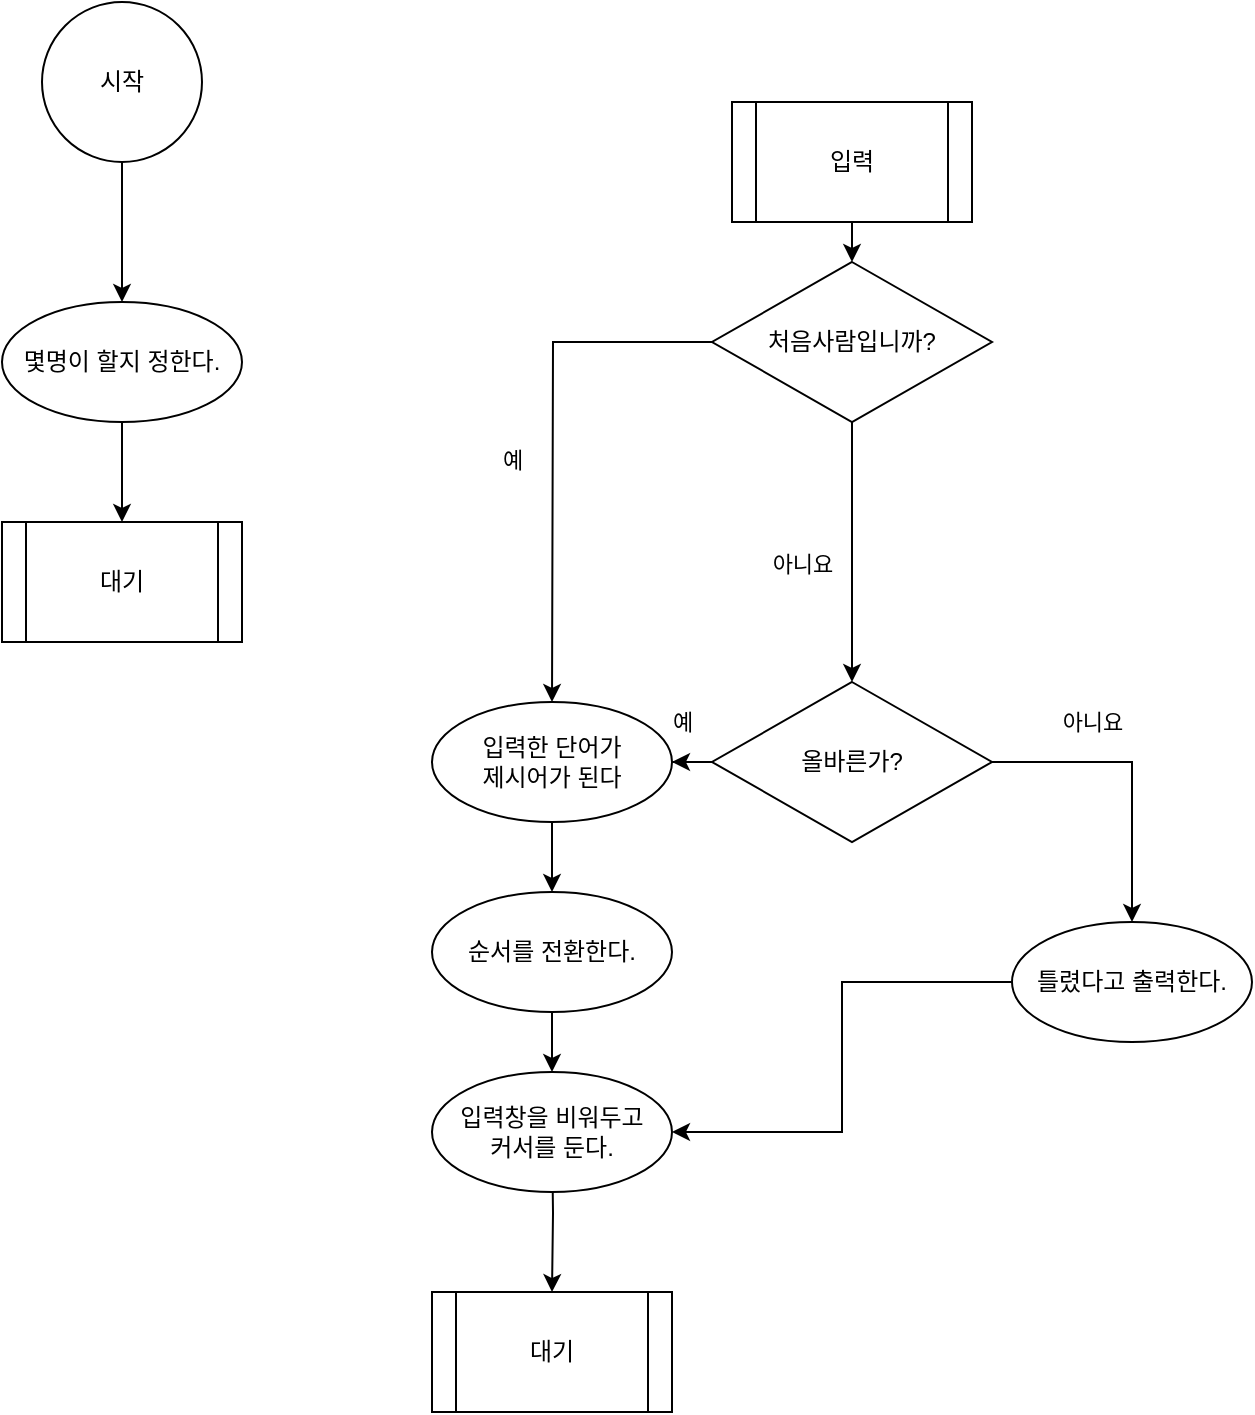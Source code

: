 <mxfile version="16.6.2" type="device"><diagram id="C5RBs43oDa-KdzZeNtuy" name="Page-1"><mxGraphModel dx="731" dy="402" grid="1" gridSize="10" guides="1" tooltips="1" connect="1" arrows="1" fold="1" page="1" pageScale="1" pageWidth="827" pageHeight="1169" math="0" shadow="0"><root><mxCell id="WIyWlLk6GJQsqaUBKTNV-0"/><mxCell id="WIyWlLk6GJQsqaUBKTNV-1" parent="WIyWlLk6GJQsqaUBKTNV-0"/><mxCell id="P0J_GBLVgpAyN3W2f5sG-2" value="" style="edgeStyle=orthogonalEdgeStyle;rounded=0;orthogonalLoop=1;jettySize=auto;html=1;" parent="WIyWlLk6GJQsqaUBKTNV-1" source="P0J_GBLVgpAyN3W2f5sG-0" target="P0J_GBLVgpAyN3W2f5sG-1" edge="1"><mxGeometry relative="1" as="geometry"/></mxCell><mxCell id="P0J_GBLVgpAyN3W2f5sG-0" value="시작" style="ellipse;whiteSpace=wrap;html=1;aspect=fixed;" parent="WIyWlLk6GJQsqaUBKTNV-1" vertex="1"><mxGeometry x="50" y="30" width="80" height="80" as="geometry"/></mxCell><mxCell id="P0J_GBLVgpAyN3W2f5sG-24" value="" style="edgeStyle=orthogonalEdgeStyle;rounded=0;orthogonalLoop=1;jettySize=auto;html=1;" parent="WIyWlLk6GJQsqaUBKTNV-1" source="P0J_GBLVgpAyN3W2f5sG-1" target="P0J_GBLVgpAyN3W2f5sG-23" edge="1"><mxGeometry relative="1" as="geometry"/></mxCell><mxCell id="P0J_GBLVgpAyN3W2f5sG-1" value="몇명이 할지 정한다." style="ellipse;whiteSpace=wrap;html=1;" parent="WIyWlLk6GJQsqaUBKTNV-1" vertex="1"><mxGeometry x="30" y="180" width="120" height="60" as="geometry"/></mxCell><mxCell id="P0J_GBLVgpAyN3W2f5sG-18" value="아니요" style="edgeStyle=orthogonalEdgeStyle;rounded=0;orthogonalLoop=1;jettySize=auto;html=1;" parent="WIyWlLk6GJQsqaUBKTNV-1" source="P0J_GBLVgpAyN3W2f5sG-20" target="P0J_GBLVgpAyN3W2f5sG-21" edge="1"><mxGeometry x="-0.333" y="20" relative="1" as="geometry"><mxPoint as="offset"/></mxGeometry></mxCell><mxCell id="elRYybw2YNi2EN1Oy5VT-3" value="예" style="edgeStyle=orthogonalEdgeStyle;rounded=0;orthogonalLoop=1;jettySize=auto;html=1;" edge="1" parent="WIyWlLk6GJQsqaUBKTNV-1" source="P0J_GBLVgpAyN3W2f5sG-20" target="P0J_GBLVgpAyN3W2f5sG-22"><mxGeometry x="0.833" y="-20" relative="1" as="geometry"><mxPoint as="offset"/></mxGeometry></mxCell><mxCell id="P0J_GBLVgpAyN3W2f5sG-20" value="올바른가?" style="rhombus;whiteSpace=wrap;html=1;" parent="WIyWlLk6GJQsqaUBKTNV-1" vertex="1"><mxGeometry x="385" y="370" width="140" height="80" as="geometry"/></mxCell><mxCell id="-H-6bAZSsG8VZ_h3vb0D-5" value="" style="edgeStyle=orthogonalEdgeStyle;rounded=0;orthogonalLoop=1;jettySize=auto;html=1;entryX=1;entryY=0.5;entryDx=0;entryDy=0;" parent="WIyWlLk6GJQsqaUBKTNV-1" source="P0J_GBLVgpAyN3W2f5sG-21" target="elRYybw2YNi2EN1Oy5VT-1" edge="1"><mxGeometry relative="1" as="geometry"><mxPoint x="595" y="610" as="targetPoint"/></mxGeometry></mxCell><mxCell id="P0J_GBLVgpAyN3W2f5sG-21" value="틀렸다고 출력한다." style="ellipse;whiteSpace=wrap;html=1;" parent="WIyWlLk6GJQsqaUBKTNV-1" vertex="1"><mxGeometry x="535" y="490" width="120" height="60" as="geometry"/></mxCell><mxCell id="-H-6bAZSsG8VZ_h3vb0D-7" value="" style="edgeStyle=orthogonalEdgeStyle;rounded=0;orthogonalLoop=1;jettySize=auto;html=1;entryX=0.5;entryY=0;entryDx=0;entryDy=0;" parent="WIyWlLk6GJQsqaUBKTNV-1" source="P0J_GBLVgpAyN3W2f5sG-22" edge="1" target="-H-6bAZSsG8VZ_h3vb0D-24"><mxGeometry relative="1" as="geometry"><mxPoint x="305" y="485" as="targetPoint"/></mxGeometry></mxCell><mxCell id="P0J_GBLVgpAyN3W2f5sG-22" value="입력한 단어가&lt;br&gt;제시어가 된다" style="ellipse;whiteSpace=wrap;html=1;" parent="WIyWlLk6GJQsqaUBKTNV-1" vertex="1"><mxGeometry x="245" y="380" width="120" height="60" as="geometry"/></mxCell><mxCell id="P0J_GBLVgpAyN3W2f5sG-23" value="대기" style="shape=process;whiteSpace=wrap;html=1;backgroundOutline=1;" parent="WIyWlLk6GJQsqaUBKTNV-1" vertex="1"><mxGeometry x="30" y="290" width="120" height="60" as="geometry"/></mxCell><mxCell id="-H-6bAZSsG8VZ_h3vb0D-1" value="" style="edgeStyle=orthogonalEdgeStyle;rounded=0;orthogonalLoop=1;jettySize=auto;html=1;" parent="WIyWlLk6GJQsqaUBKTNV-1" source="-H-6bAZSsG8VZ_h3vb0D-0" edge="1"><mxGeometry relative="1" as="geometry"><mxPoint x="455" y="160" as="targetPoint"/></mxGeometry></mxCell><mxCell id="-H-6bAZSsG8VZ_h3vb0D-0" value="입력" style="shape=process;whiteSpace=wrap;html=1;backgroundOutline=1;" parent="WIyWlLk6GJQsqaUBKTNV-1" vertex="1"><mxGeometry x="395" y="80" width="120" height="60" as="geometry"/></mxCell><mxCell id="-H-6bAZSsG8VZ_h3vb0D-21" value="예" style="edgeStyle=orthogonalEdgeStyle;rounded=0;orthogonalLoop=1;jettySize=auto;html=1;" parent="WIyWlLk6GJQsqaUBKTNV-1" source="-H-6bAZSsG8VZ_h3vb0D-9" edge="1"><mxGeometry x="0.071" y="-20" relative="1" as="geometry"><mxPoint x="305" y="380" as="targetPoint"/><mxPoint as="offset"/></mxGeometry></mxCell><mxCell id="-H-6bAZSsG8VZ_h3vb0D-22" value="아니요" style="edgeStyle=orthogonalEdgeStyle;rounded=0;orthogonalLoop=1;jettySize=auto;html=1;entryX=0.5;entryY=0;entryDx=0;entryDy=0;" parent="WIyWlLk6GJQsqaUBKTNV-1" source="-H-6bAZSsG8VZ_h3vb0D-9" target="P0J_GBLVgpAyN3W2f5sG-20" edge="1"><mxGeometry x="0.077" y="-25" relative="1" as="geometry"><mxPoint y="1" as="offset"/></mxGeometry></mxCell><mxCell id="-H-6bAZSsG8VZ_h3vb0D-9" value="처음사람입니까?" style="rhombus;whiteSpace=wrap;html=1;" parent="WIyWlLk6GJQsqaUBKTNV-1" vertex="1"><mxGeometry x="385" y="160" width="140" height="80" as="geometry"/></mxCell><mxCell id="-H-6bAZSsG8VZ_h3vb0D-27" value="" style="edgeStyle=orthogonalEdgeStyle;rounded=0;orthogonalLoop=1;jettySize=auto;html=1;" parent="WIyWlLk6GJQsqaUBKTNV-1" target="-H-6bAZSsG8VZ_h3vb0D-26" edge="1"><mxGeometry relative="1" as="geometry"><mxPoint x="305" y="595" as="sourcePoint"/></mxGeometry></mxCell><mxCell id="elRYybw2YNi2EN1Oy5VT-2" value="" style="edgeStyle=orthogonalEdgeStyle;rounded=0;orthogonalLoop=1;jettySize=auto;html=1;" edge="1" parent="WIyWlLk6GJQsqaUBKTNV-1" source="-H-6bAZSsG8VZ_h3vb0D-24" target="elRYybw2YNi2EN1Oy5VT-1"><mxGeometry relative="1" as="geometry"/></mxCell><mxCell id="-H-6bAZSsG8VZ_h3vb0D-24" value="순서를 전환한다." style="ellipse;whiteSpace=wrap;html=1;" parent="WIyWlLk6GJQsqaUBKTNV-1" vertex="1"><mxGeometry x="245" y="475" width="120" height="60" as="geometry"/></mxCell><mxCell id="-H-6bAZSsG8VZ_h3vb0D-26" value="대기" style="shape=process;whiteSpace=wrap;html=1;backgroundOutline=1;" parent="WIyWlLk6GJQsqaUBKTNV-1" vertex="1"><mxGeometry x="245" y="675" width="120" height="60" as="geometry"/></mxCell><mxCell id="elRYybw2YNi2EN1Oy5VT-1" value="입력창을 비워두고&lt;br&gt;커서를 둔다." style="ellipse;whiteSpace=wrap;html=1;" vertex="1" parent="WIyWlLk6GJQsqaUBKTNV-1"><mxGeometry x="245" y="565" width="120" height="60" as="geometry"/></mxCell></root></mxGraphModel></diagram></mxfile>